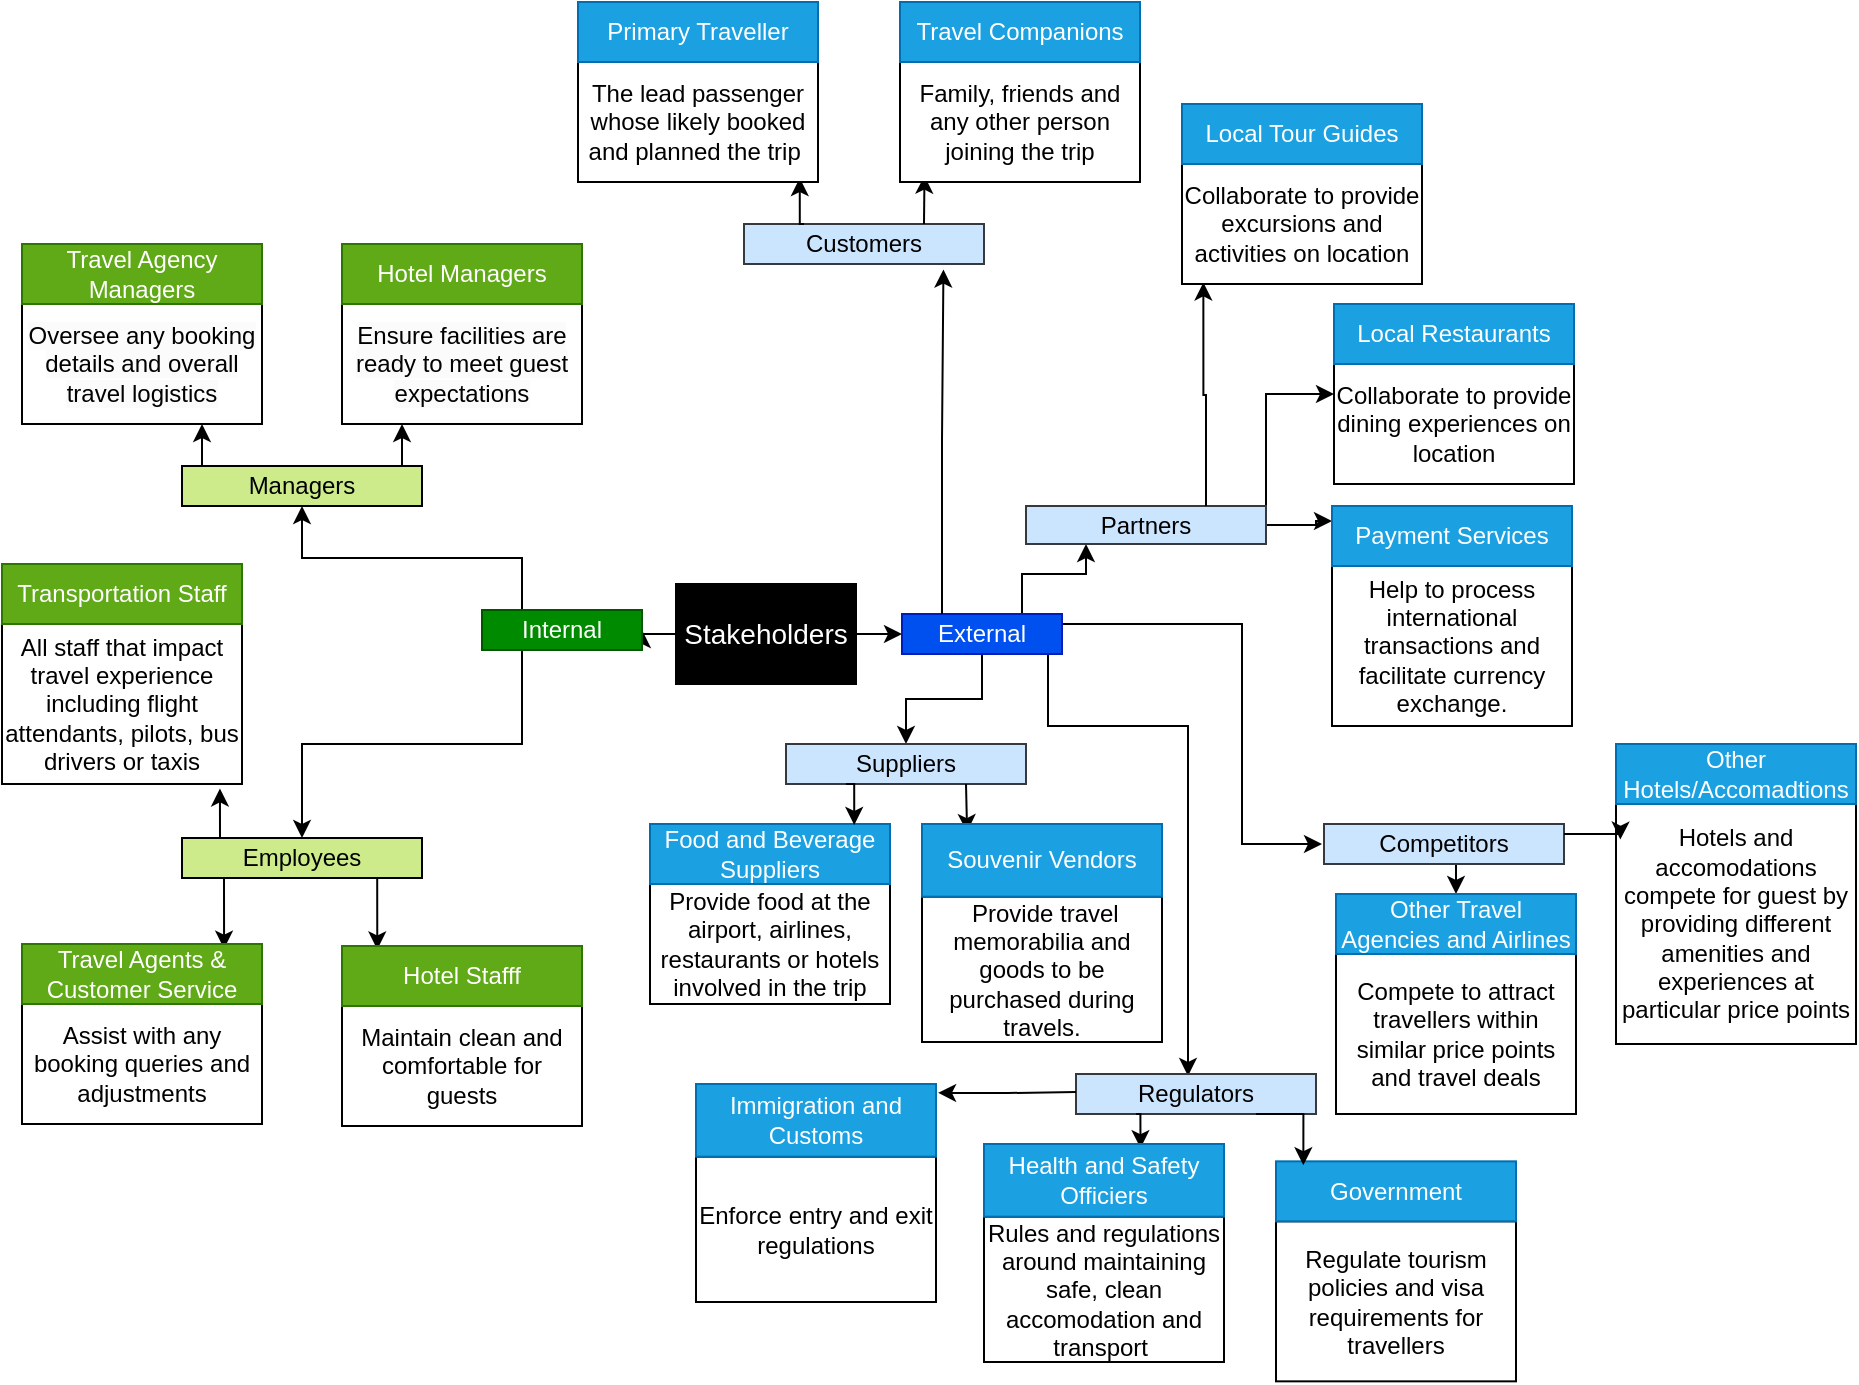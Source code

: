 <mxfile version="24.8.4">
  <diagram name="Page-1" id="8YRi8dTUrMT8eqwdldPJ">
    <mxGraphModel dx="1556" dy="877" grid="1" gridSize="10" guides="1" tooltips="1" connect="1" arrows="1" fold="1" page="1" pageScale="1" pageWidth="827" pageHeight="1169" math="0" shadow="0">
      <root>
        <mxCell id="0" />
        <mxCell id="1" parent="0" />
        <mxCell id="P5GfA2-9DteR8ejn-4df-150" style="edgeStyle=orthogonalEdgeStyle;rounded=0;orthogonalLoop=1;jettySize=auto;html=1;exitX=1;exitY=0.5;exitDx=0;exitDy=0;entryX=0;entryY=0.5;entryDx=0;entryDy=0;" edge="1" parent="1" source="P5GfA2-9DteR8ejn-4df-7" target="P5GfA2-9DteR8ejn-4df-44">
          <mxGeometry relative="1" as="geometry" />
        </mxCell>
        <mxCell id="P5GfA2-9DteR8ejn-4df-151" style="edgeStyle=orthogonalEdgeStyle;rounded=0;orthogonalLoop=1;jettySize=auto;html=1;exitX=0;exitY=0.5;exitDx=0;exitDy=0;entryX=1;entryY=0.5;entryDx=0;entryDy=0;" edge="1" parent="1" source="P5GfA2-9DteR8ejn-4df-7" target="P5GfA2-9DteR8ejn-4df-18">
          <mxGeometry relative="1" as="geometry" />
        </mxCell>
        <mxCell id="P5GfA2-9DteR8ejn-4df-7" value="&lt;font color=&quot;#ffffff&quot; style=&quot;font-size: 14px;&quot;&gt;Stakeholders&lt;/font&gt;" style="rounded=0;whiteSpace=wrap;html=1;fillColor=#000000;" vertex="1" parent="1">
          <mxGeometry x="350" y="320" width="90" height="50" as="geometry" />
        </mxCell>
        <mxCell id="P5GfA2-9DteR8ejn-4df-8" value="&lt;meta charset=&quot;utf-8&quot;&gt;&lt;span style=&quot;color: rgb(0, 0, 0); font-family: Helvetica; font-size: 12px; font-style: normal; font-variant-ligatures: normal; font-variant-caps: normal; font-weight: 400; letter-spacing: normal; orphans: 2; text-align: left; text-indent: 0px; text-transform: none; widows: 2; word-spacing: 0px; -webkit-text-stroke-width: 0px; white-space: normal; background-color: rgb(251, 251, 251); text-decoration-thickness: initial; text-decoration-style: initial; text-decoration-color: initial; display: inline !important; float: none;&quot;&gt;Oversee any booking details and overall travel logistics&lt;/span&gt;" style="rounded=0;whiteSpace=wrap;html=1;" vertex="1" parent="1">
          <mxGeometry x="23" y="180" width="120" height="60" as="geometry" />
        </mxCell>
        <mxCell id="P5GfA2-9DteR8ejn-4df-16" style="edgeStyle=orthogonalEdgeStyle;rounded=0;orthogonalLoop=1;jettySize=auto;html=1;exitX=0.25;exitY=0;exitDx=0;exitDy=0;entryX=0.75;entryY=1;entryDx=0;entryDy=0;" edge="1" parent="1" source="P5GfA2-9DteR8ejn-4df-10" target="P5GfA2-9DteR8ejn-4df-8">
          <mxGeometry relative="1" as="geometry" />
        </mxCell>
        <mxCell id="P5GfA2-9DteR8ejn-4df-17" style="edgeStyle=orthogonalEdgeStyle;rounded=0;orthogonalLoop=1;jettySize=auto;html=1;exitX=0.75;exitY=0;exitDx=0;exitDy=0;entryX=0.25;entryY=1;entryDx=0;entryDy=0;" edge="1" parent="1" source="P5GfA2-9DteR8ejn-4df-10" target="P5GfA2-9DteR8ejn-4df-14">
          <mxGeometry relative="1" as="geometry" />
        </mxCell>
        <mxCell id="P5GfA2-9DteR8ejn-4df-19" style="edgeStyle=orthogonalEdgeStyle;rounded=0;orthogonalLoop=1;jettySize=auto;html=1;exitX=0.25;exitY=0;exitDx=0;exitDy=0;entryX=0.5;entryY=1;entryDx=0;entryDy=0;" edge="1" parent="1" source="P5GfA2-9DteR8ejn-4df-18" target="P5GfA2-9DteR8ejn-4df-10">
          <mxGeometry relative="1" as="geometry" />
        </mxCell>
        <mxCell id="P5GfA2-9DteR8ejn-4df-10" value="Managers" style="rounded=0;whiteSpace=wrap;html=1;fillColor=#cdeb8b;strokeColor=default;" vertex="1" parent="1">
          <mxGeometry x="103" y="261" width="120" height="20" as="geometry" />
        </mxCell>
        <mxCell id="P5GfA2-9DteR8ejn-4df-14" value="&lt;span style=&quot;color: rgb(0, 0, 0); font-family: Helvetica; font-size: 12px; font-style: normal; font-variant-ligatures: normal; font-variant-caps: normal; font-weight: 400; letter-spacing: normal; orphans: 2; text-align: left; text-indent: 0px; text-transform: none; widows: 2; word-spacing: 0px; -webkit-text-stroke-width: 0px; white-space: normal; background-color: rgb(251, 251, 251); text-decoration-thickness: initial; text-decoration-style: initial; text-decoration-color: initial; display: inline !important; float: none;&quot;&gt;Ensure facilities are ready to meet guest expectations&lt;/span&gt;" style="rounded=0;whiteSpace=wrap;html=1;" vertex="1" parent="1">
          <mxGeometry x="183" y="180" width="120" height="60" as="geometry" />
        </mxCell>
        <mxCell id="P5GfA2-9DteR8ejn-4df-22" style="edgeStyle=orthogonalEdgeStyle;rounded=0;orthogonalLoop=1;jettySize=auto;html=1;exitX=0.25;exitY=1;exitDx=0;exitDy=0;entryX=0.5;entryY=0;entryDx=0;entryDy=0;" edge="1" parent="1" source="P5GfA2-9DteR8ejn-4df-18" target="P5GfA2-9DteR8ejn-4df-21">
          <mxGeometry relative="1" as="geometry" />
        </mxCell>
        <mxCell id="P5GfA2-9DteR8ejn-4df-18" value="Internal" style="rounded=0;whiteSpace=wrap;html=1;fillColor=#008a00;fontColor=#ffffff;strokeColor=#005700;" vertex="1" parent="1">
          <mxGeometry x="253" y="333" width="80" height="20" as="geometry" />
        </mxCell>
        <mxCell id="P5GfA2-9DteR8ejn-4df-21" value="Employees" style="rounded=0;whiteSpace=wrap;html=1;fillColor=#cdeb8b;strokeColor=default;" vertex="1" parent="1">
          <mxGeometry x="103" y="447" width="120" height="20" as="geometry" />
        </mxCell>
        <mxCell id="P5GfA2-9DteR8ejn-4df-23" value="&lt;span style=&quot;text-align: left;&quot;&gt;All staff that impact travel experience including flight attendants, pilots, bus drivers or taxis&lt;/span&gt;" style="rounded=0;whiteSpace=wrap;html=1;" vertex="1" parent="1">
          <mxGeometry x="13" y="340" width="120" height="80" as="geometry" />
        </mxCell>
        <mxCell id="P5GfA2-9DteR8ejn-4df-28" style="edgeStyle=orthogonalEdgeStyle;rounded=0;orthogonalLoop=1;jettySize=auto;html=1;exitX=0.25;exitY=0;exitDx=0;exitDy=0;entryX=0.908;entryY=1.028;entryDx=0;entryDy=0;entryPerimeter=0;" edge="1" parent="1" source="P5GfA2-9DteR8ejn-4df-21" target="P5GfA2-9DteR8ejn-4df-23">
          <mxGeometry relative="1" as="geometry" />
        </mxCell>
        <mxCell id="P5GfA2-9DteR8ejn-4df-42" style="edgeStyle=orthogonalEdgeStyle;rounded=0;orthogonalLoop=1;jettySize=auto;html=1;exitX=0.25;exitY=1;exitDx=0;exitDy=0;entryX=0.842;entryY=0.078;entryDx=0;entryDy=0;entryPerimeter=0;" edge="1" parent="1" source="P5GfA2-9DteR8ejn-4df-21" target="P5GfA2-9DteR8ejn-4df-31">
          <mxGeometry relative="1" as="geometry" />
        </mxCell>
        <mxCell id="P5GfA2-9DteR8ejn-4df-89" style="edgeStyle=orthogonalEdgeStyle;rounded=0;orthogonalLoop=1;jettySize=auto;html=1;exitX=0.5;exitY=1;exitDx=0;exitDy=0;entryX=0.5;entryY=0;entryDx=0;entryDy=0;" edge="1" parent="1" source="P5GfA2-9DteR8ejn-4df-44" target="P5GfA2-9DteR8ejn-4df-88">
          <mxGeometry relative="1" as="geometry" />
        </mxCell>
        <mxCell id="P5GfA2-9DteR8ejn-4df-117" style="edgeStyle=orthogonalEdgeStyle;rounded=0;orthogonalLoop=1;jettySize=auto;html=1;exitX=1;exitY=1;exitDx=0;exitDy=0;entryX=0.5;entryY=0;entryDx=0;entryDy=0;" edge="1" parent="1" source="P5GfA2-9DteR8ejn-4df-44">
          <mxGeometry relative="1" as="geometry">
            <mxPoint x="536.0" y="346" as="sourcePoint" />
            <mxPoint x="606.0" y="566" as="targetPoint" />
            <Array as="points">
              <mxPoint x="536" y="355" />
              <mxPoint x="536" y="391" />
              <mxPoint x="606" y="391" />
            </Array>
          </mxGeometry>
        </mxCell>
        <mxCell id="P5GfA2-9DteR8ejn-4df-122" style="edgeStyle=orthogonalEdgeStyle;rounded=0;orthogonalLoop=1;jettySize=auto;html=1;exitX=1;exitY=0.25;exitDx=0;exitDy=0;entryX=0;entryY=0.5;entryDx=0;entryDy=0;" edge="1" parent="1" source="P5GfA2-9DteR8ejn-4df-44">
          <mxGeometry relative="1" as="geometry">
            <mxPoint x="673" y="450" as="targetPoint" />
            <Array as="points">
              <mxPoint x="633" y="340" />
              <mxPoint x="633" y="450" />
            </Array>
          </mxGeometry>
        </mxCell>
        <mxCell id="P5GfA2-9DteR8ejn-4df-137" style="edgeStyle=orthogonalEdgeStyle;rounded=0;orthogonalLoop=1;jettySize=auto;html=1;exitX=0.75;exitY=0;exitDx=0;exitDy=0;entryX=0.25;entryY=1;entryDx=0;entryDy=0;" edge="1" parent="1" source="P5GfA2-9DteR8ejn-4df-44" target="P5GfA2-9DteR8ejn-4df-48">
          <mxGeometry relative="1" as="geometry" />
        </mxCell>
        <mxCell id="P5GfA2-9DteR8ejn-4df-44" value="External" style="rounded=0;whiteSpace=wrap;html=1;fillColor=#0050ef;fontColor=#ffffff;strokeColor=#001DBC;" vertex="1" parent="1">
          <mxGeometry x="463" y="335" width="80" height="20" as="geometry" />
        </mxCell>
        <mxCell id="P5GfA2-9DteR8ejn-4df-45" value="Customers&lt;span style=&quot;color: rgba(0, 0, 0, 0); font-family: monospace; font-size: 0px; text-align: start; text-wrap: nowrap;&quot;&gt;%3CmxGraphModel%3E%3Croot%3E%3CmxCell%20id%3D%220%22%2F%3E%3CmxCell%20id%3D%221%22%20parent%3D%220%22%2F%3E%3CmxCell%20id%3D%222%22%20value%3D%22Employees%22%20style%3D%22rounded%3D0%3BwhiteSpace%3Dwrap%3Bhtml%3D1%3B%22%20vertex%3D%221%22%20parent%3D%221%22%3E%3CmxGeometry%20x%3D%22120%22%20y%3D%22447%22%20width%3D%22120%22%20height%3D%2220%22%20as%3D%22geometry%22%2F%3E%3C%2FmxCell%3E%3C%2Froot%3E%3C%2FmxGraphModel%3E&lt;/span&gt;" style="rounded=0;whiteSpace=wrap;html=1;fillColor=#cce5ff;strokeColor=#36393d;" vertex="1" parent="1">
          <mxGeometry x="384" y="140" width="120" height="20" as="geometry" />
        </mxCell>
        <mxCell id="P5GfA2-9DteR8ejn-4df-46" style="edgeStyle=orthogonalEdgeStyle;rounded=0;orthogonalLoop=1;jettySize=auto;html=1;exitX=0.75;exitY=1;exitDx=0;exitDy=0;entryX=0.147;entryY=0.057;entryDx=0;entryDy=0;entryPerimeter=0;" edge="1" parent="1" source="P5GfA2-9DteR8ejn-4df-21" target="P5GfA2-9DteR8ejn-4df-41">
          <mxGeometry relative="1" as="geometry" />
        </mxCell>
        <mxCell id="P5GfA2-9DteR8ejn-4df-139" style="edgeStyle=orthogonalEdgeStyle;rounded=0;orthogonalLoop=1;jettySize=auto;html=1;exitX=1;exitY=0;exitDx=0;exitDy=0;entryX=0;entryY=0.25;entryDx=0;entryDy=0;" edge="1" parent="1" source="P5GfA2-9DteR8ejn-4df-48" target="P5GfA2-9DteR8ejn-4df-69">
          <mxGeometry relative="1" as="geometry" />
        </mxCell>
        <mxCell id="P5GfA2-9DteR8ejn-4df-143" style="edgeStyle=orthogonalEdgeStyle;rounded=0;orthogonalLoop=1;jettySize=auto;html=1;exitX=1;exitY=0.5;exitDx=0;exitDy=0;entryX=0;entryY=0.25;entryDx=0;entryDy=0;" edge="1" parent="1" source="P5GfA2-9DteR8ejn-4df-48" target="P5GfA2-9DteR8ejn-4df-73">
          <mxGeometry relative="1" as="geometry">
            <Array as="points">
              <mxPoint x="670" y="291" />
              <mxPoint x="670" y="288" />
            </Array>
          </mxGeometry>
        </mxCell>
        <mxCell id="P5GfA2-9DteR8ejn-4df-48" value="Partners" style="rounded=0;whiteSpace=wrap;html=1;fillColor=#cce5ff;strokeColor=#36393d;" vertex="1" parent="1">
          <mxGeometry x="525" y="281" width="120" height="19" as="geometry" />
        </mxCell>
        <mxCell id="P5GfA2-9DteR8ejn-4df-60" style="edgeStyle=orthogonalEdgeStyle;rounded=0;orthogonalLoop=1;jettySize=auto;html=1;exitX=0.25;exitY=0;exitDx=0;exitDy=0;entryX=0.924;entryY=0.967;entryDx=0;entryDy=0;entryPerimeter=0;" edge="1" parent="1" source="P5GfA2-9DteR8ejn-4df-45" target="P5GfA2-9DteR8ejn-4df-50">
          <mxGeometry relative="1" as="geometry" />
        </mxCell>
        <mxCell id="P5GfA2-9DteR8ejn-4df-62" style="edgeStyle=orthogonalEdgeStyle;rounded=0;orthogonalLoop=1;jettySize=auto;html=1;exitX=0.75;exitY=0;exitDx=0;exitDy=0;entryX=0.102;entryY=0.947;entryDx=0;entryDy=0;entryPerimeter=0;" edge="1" parent="1" source="P5GfA2-9DteR8ejn-4df-45" target="P5GfA2-9DteR8ejn-4df-58">
          <mxGeometry relative="1" as="geometry" />
        </mxCell>
        <mxCell id="P5GfA2-9DteR8ejn-4df-72" value="&lt;div style=&quot;&quot;&gt;&lt;span style=&quot;text-align: left;&quot;&gt;Help to process international transactions and facilitate currency exchange.&lt;/span&gt;&lt;br&gt;&lt;/div&gt;" style="rounded=0;whiteSpace=wrap;html=1;align=center;" vertex="1" parent="1">
          <mxGeometry x="678" y="311" width="120" height="80" as="geometry" />
        </mxCell>
        <mxCell id="P5GfA2-9DteR8ejn-4df-73" value="&lt;div style=&quot;&quot;&gt;Payment Services&lt;/div&gt;" style="rounded=0;whiteSpace=wrap;html=1;align=center;fillColor=#1ba1e2;fontColor=#ffffff;strokeColor=#006EAF;" vertex="1" parent="1">
          <mxGeometry x="678" y="281" width="120" height="30" as="geometry" />
        </mxCell>
        <mxCell id="P5GfA2-9DteR8ejn-4df-86" style="edgeStyle=orthogonalEdgeStyle;rounded=0;orthogonalLoop=1;jettySize=auto;html=1;exitX=0.25;exitY=0;exitDx=0;exitDy=0;entryX=0.831;entryY=1.139;entryDx=0;entryDy=0;entryPerimeter=0;" edge="1" parent="1" source="P5GfA2-9DteR8ejn-4df-44" target="P5GfA2-9DteR8ejn-4df-45">
          <mxGeometry relative="1" as="geometry" />
        </mxCell>
        <mxCell id="P5GfA2-9DteR8ejn-4df-88" value="Suppliers" style="rounded=0;whiteSpace=wrap;html=1;fillColor=#cce5ff;strokeColor=#36393d;" vertex="1" parent="1">
          <mxGeometry x="405" y="400" width="120" height="20" as="geometry" />
        </mxCell>
        <mxCell id="P5GfA2-9DteR8ejn-4df-100" value="Regulators" style="rounded=0;whiteSpace=wrap;html=1;fillColor=#cce5ff;strokeColor=#36393d;" vertex="1" parent="1">
          <mxGeometry x="550" y="565" width="120" height="20" as="geometry" />
        </mxCell>
        <mxCell id="P5GfA2-9DteR8ejn-4df-91" value="&lt;div style=&quot;&quot;&gt;&lt;span style=&quot;text-align: left;&quot;&gt;Provide food at the airport, airlines, restaurants or hotels involved in the trip&lt;/span&gt;&lt;br&gt;&lt;/div&gt;" style="rounded=0;whiteSpace=wrap;html=1;align=center;" vertex="1" parent="1">
          <mxGeometry x="337" y="470" width="120" height="60" as="geometry" />
        </mxCell>
        <mxCell id="P5GfA2-9DteR8ejn-4df-92" value="&lt;div style=&quot;&quot;&gt;Food and Beverage Suppliers&lt;/div&gt;" style="rounded=0;whiteSpace=wrap;html=1;align=center;fillColor=#1ba1e2;fontColor=#ffffff;strokeColor=#006EAF;" vertex="1" parent="1">
          <mxGeometry x="337" y="440" width="120" height="30" as="geometry" />
        </mxCell>
        <mxCell id="P5GfA2-9DteR8ejn-4df-114" style="edgeStyle=orthogonalEdgeStyle;rounded=0;orthogonalLoop=1;jettySize=auto;html=1;exitX=0.75;exitY=1;exitDx=0;exitDy=0;entryX=0.188;entryY=0.111;entryDx=0;entryDy=0;entryPerimeter=0;" edge="1" parent="1" source="P5GfA2-9DteR8ejn-4df-88" target="P5GfA2-9DteR8ejn-4df-97">
          <mxGeometry relative="1" as="geometry" />
        </mxCell>
        <mxCell id="P5GfA2-9DteR8ejn-4df-115" style="edgeStyle=orthogonalEdgeStyle;rounded=0;orthogonalLoop=1;jettySize=auto;html=1;exitX=0.25;exitY=1;exitDx=0;exitDy=0;entryX=0.851;entryY=0.016;entryDx=0;entryDy=0;entryPerimeter=0;" edge="1" parent="1" source="P5GfA2-9DteR8ejn-4df-88" target="P5GfA2-9DteR8ejn-4df-92">
          <mxGeometry relative="1" as="geometry" />
        </mxCell>
        <mxCell id="P5GfA2-9DteR8ejn-4df-146" style="edgeStyle=orthogonalEdgeStyle;rounded=0;orthogonalLoop=1;jettySize=auto;html=1;exitX=0.5;exitY=1;exitDx=0;exitDy=0;entryX=0.5;entryY=0;entryDx=0;entryDy=0;" edge="1" parent="1" source="P5GfA2-9DteR8ejn-4df-119" target="P5GfA2-9DteR8ejn-4df-131">
          <mxGeometry relative="1" as="geometry" />
        </mxCell>
        <mxCell id="P5GfA2-9DteR8ejn-4df-119" value="Competitors" style="rounded=0;whiteSpace=wrap;html=1;fillColor=#cce5ff;strokeColor=#36393d;" vertex="1" parent="1">
          <mxGeometry x="674" y="440" width="120" height="20" as="geometry" />
        </mxCell>
        <mxCell id="P5GfA2-9DteR8ejn-4df-128" value="Hotels and accomodations compete for guest by providing different amenities and experiences at particular price points" style="rounded=0;whiteSpace=wrap;html=1;align=center;" vertex="1" parent="1">
          <mxGeometry x="820" y="430" width="120" height="120" as="geometry" />
        </mxCell>
        <mxCell id="P5GfA2-9DteR8ejn-4df-129" value="&lt;div style=&quot;&quot;&gt;Other Hotels/Accomadtions&lt;/div&gt;" style="rounded=0;whiteSpace=wrap;html=1;align=center;fillColor=#1ba1e2;fontColor=#ffffff;strokeColor=#006EAF;" vertex="1" parent="1">
          <mxGeometry x="820" y="400" width="120" height="30" as="geometry" />
        </mxCell>
        <mxCell id="P5GfA2-9DteR8ejn-4df-133" value="&lt;div style=&quot;&quot;&gt;&lt;span style=&quot;text-align: left;&quot;&gt;Regulate tourism policies and visa requirements for travellers&lt;/span&gt;&lt;br&gt;&lt;/div&gt;" style="rounded=0;whiteSpace=wrap;html=1;align=center;" vertex="1" parent="1">
          <mxGeometry x="650" y="638.67" width="120" height="80" as="geometry" />
        </mxCell>
        <mxCell id="P5GfA2-9DteR8ejn-4df-134" value="&lt;div style=&quot;&quot;&gt;Government&lt;/div&gt;" style="rounded=0;whiteSpace=wrap;html=1;align=center;fillColor=#1ba1e2;fontColor=#ffffff;strokeColor=#006EAF;" vertex="1" parent="1">
          <mxGeometry x="650" y="608.67" width="120" height="30" as="geometry" />
        </mxCell>
        <mxCell id="P5GfA2-9DteR8ejn-4df-138" style="edgeStyle=orthogonalEdgeStyle;rounded=0;orthogonalLoop=1;jettySize=auto;html=1;exitX=0.75;exitY=0;exitDx=0;exitDy=0;entryX=0.089;entryY=0.987;entryDx=0;entryDy=0;entryPerimeter=0;" edge="1" parent="1" source="P5GfA2-9DteR8ejn-4df-48" target="P5GfA2-9DteR8ejn-4df-66">
          <mxGeometry relative="1" as="geometry" />
        </mxCell>
        <mxCell id="P5GfA2-9DteR8ejn-4df-145" style="edgeStyle=orthogonalEdgeStyle;rounded=0;orthogonalLoop=1;jettySize=auto;html=1;exitX=1;exitY=0.25;exitDx=0;exitDy=0;entryX=0.018;entryY=0.148;entryDx=0;entryDy=0;entryPerimeter=0;" edge="1" parent="1" source="P5GfA2-9DteR8ejn-4df-119" target="P5GfA2-9DteR8ejn-4df-128">
          <mxGeometry relative="1" as="geometry" />
        </mxCell>
        <mxCell id="P5GfA2-9DteR8ejn-4df-147" style="edgeStyle=orthogonalEdgeStyle;rounded=0;orthogonalLoop=1;jettySize=auto;html=1;exitX=0.25;exitY=1;exitDx=0;exitDy=0;entryX=0.652;entryY=0.057;entryDx=0;entryDy=0;entryPerimeter=0;" edge="1" parent="1" source="P5GfA2-9DteR8ejn-4df-100" target="P5GfA2-9DteR8ejn-4df-110">
          <mxGeometry relative="1" as="geometry" />
        </mxCell>
        <mxCell id="P5GfA2-9DteR8ejn-4df-148" style="edgeStyle=orthogonalEdgeStyle;rounded=0;orthogonalLoop=1;jettySize=auto;html=1;entryX=0.917;entryY=0.122;entryDx=0;entryDy=0;entryPerimeter=0;" edge="1" parent="1">
          <mxGeometry relative="1" as="geometry">
            <mxPoint x="550" y="574" as="sourcePoint" />
            <mxPoint x="481.04" y="574.433" as="targetPoint" />
          </mxGeometry>
        </mxCell>
        <mxCell id="P5GfA2-9DteR8ejn-4df-149" style="edgeStyle=orthogonalEdgeStyle;rounded=0;orthogonalLoop=1;jettySize=auto;html=1;exitX=0.75;exitY=1;exitDx=0;exitDy=0;entryX=0.114;entryY=0.065;entryDx=0;entryDy=0;entryPerimeter=0;" edge="1" parent="1" source="P5GfA2-9DteR8ejn-4df-100" target="P5GfA2-9DteR8ejn-4df-134">
          <mxGeometry relative="1" as="geometry" />
        </mxCell>
        <mxCell id="P5GfA2-9DteR8ejn-4df-152" value="" style="group;movable=1;resizable=1;rotatable=1;deletable=1;editable=1;locked=0;connectable=1;" vertex="1" connectable="0" parent="1">
          <mxGeometry x="13" y="150" width="290" height="440" as="geometry" />
        </mxCell>
        <mxCell id="P5GfA2-9DteR8ejn-4df-12" value="&lt;span style=&quot;text-align: left;&quot;&gt;Travel Agency Managers&lt;/span&gt;" style="rounded=0;whiteSpace=wrap;html=1;fillColor=#60a917;fontColor=#ffffff;strokeColor=#2D7600;" vertex="1" parent="P5GfA2-9DteR8ejn-4df-152">
          <mxGeometry x="10" width="120" height="30" as="geometry" />
        </mxCell>
        <mxCell id="P5GfA2-9DteR8ejn-4df-15" value="Hotel Managers" style="rounded=0;whiteSpace=wrap;html=1;fillColor=#60a917;fontColor=#ffffff;strokeColor=#2D7600;" vertex="1" parent="P5GfA2-9DteR8ejn-4df-152">
          <mxGeometry x="170" width="120" height="30" as="geometry" />
        </mxCell>
        <mxCell id="P5GfA2-9DteR8ejn-4df-24" value="&lt;div style=&quot;text-align: left;&quot;&gt;Transportation Staff&lt;/div&gt;" style="rounded=0;whiteSpace=wrap;html=1;fillColor=#60a917;fontColor=#ffffff;strokeColor=#2D7600;" vertex="1" parent="P5GfA2-9DteR8ejn-4df-152">
          <mxGeometry y="160" width="120" height="30" as="geometry" />
        </mxCell>
        <mxCell id="P5GfA2-9DteR8ejn-4df-38" value="" style="group" vertex="1" connectable="0" parent="P5GfA2-9DteR8ejn-4df-152">
          <mxGeometry x="10" y="350" width="120" height="90" as="geometry" />
        </mxCell>
        <mxCell id="P5GfA2-9DteR8ejn-4df-30" value="&lt;span style=&quot;text-align: left;&quot;&gt;Assist with any booking queries and adjustments&lt;/span&gt;" style="rounded=0;whiteSpace=wrap;html=1;" vertex="1" parent="P5GfA2-9DteR8ejn-4df-38">
          <mxGeometry y="30" width="120" height="60" as="geometry" />
        </mxCell>
        <mxCell id="P5GfA2-9DteR8ejn-4df-31" value="&lt;div style=&quot;&quot;&gt;Travel Agents &amp;amp; Customer Service&lt;/div&gt;" style="rounded=0;whiteSpace=wrap;html=1;align=center;fillColor=#60a917;fontColor=#ffffff;strokeColor=#2D7600;" vertex="1" parent="P5GfA2-9DteR8ejn-4df-38">
          <mxGeometry width="120" height="30" as="geometry" />
        </mxCell>
        <mxCell id="P5GfA2-9DteR8ejn-4df-50" value="&lt;div style=&quot;&quot;&gt;&lt;span style=&quot;background-color: initial; font-size: 12px;&quot;&gt;The lead passenger whose likely booked and planned the trip&amp;nbsp;&lt;/span&gt;&lt;/div&gt;" style="rounded=0;whiteSpace=wrap;html=1;align=center;" vertex="1" parent="1">
          <mxGeometry x="301" y="59" width="120" height="60" as="geometry" />
        </mxCell>
        <mxCell id="P5GfA2-9DteR8ejn-4df-51" value="&lt;div style=&quot;&quot;&gt;Primary Traveller&lt;/div&gt;" style="rounded=0;whiteSpace=wrap;html=1;align=center;fillColor=#1ba1e2;fontColor=#ffffff;strokeColor=#006EAF;" vertex="1" parent="1">
          <mxGeometry x="301" y="29" width="120" height="30" as="geometry" />
        </mxCell>
        <mxCell id="P5GfA2-9DteR8ejn-4df-58" value="&lt;div style=&quot;&quot;&gt;&lt;span style=&quot;background-color: initial; font-size: 12px;&quot;&gt;Family, friends and any other person joining the trip&lt;/span&gt;&lt;/div&gt;" style="rounded=0;whiteSpace=wrap;html=1;align=center;" vertex="1" parent="1">
          <mxGeometry x="462" y="59" width="120" height="60" as="geometry" />
        </mxCell>
        <mxCell id="P5GfA2-9DteR8ejn-4df-59" value="&lt;div style=&quot;&quot;&gt;Travel Companions&lt;/div&gt;" style="rounded=0;whiteSpace=wrap;html=1;align=center;fillColor=#1ba1e2;fontColor=#ffffff;strokeColor=#006EAF;" vertex="1" parent="1">
          <mxGeometry x="462" y="29" width="120" height="30" as="geometry" />
        </mxCell>
        <mxCell id="P5GfA2-9DteR8ejn-4df-66" value="&lt;div style=&quot;&quot;&gt;&lt;span style=&quot;text-align: left;&quot;&gt;Collaborate to provide excursions and activities on location&lt;/span&gt;&lt;br&gt;&lt;/div&gt;" style="rounded=0;whiteSpace=wrap;html=1;align=center;" vertex="1" parent="1">
          <mxGeometry x="603" y="110" width="120" height="60" as="geometry" />
        </mxCell>
        <mxCell id="P5GfA2-9DteR8ejn-4df-67" value="&lt;div style=&quot;&quot;&gt;Local Tour Guides&lt;/div&gt;" style="rounded=0;whiteSpace=wrap;html=1;align=center;fillColor=#1ba1e2;fontColor=#ffffff;strokeColor=#006EAF;" vertex="1" parent="1">
          <mxGeometry x="603" y="80" width="120" height="30" as="geometry" />
        </mxCell>
        <mxCell id="P5GfA2-9DteR8ejn-4df-69" value="&lt;div style=&quot;&quot;&gt;&lt;span style=&quot;text-align: left;&quot;&gt;Collaborate to provide dining experiences on location&lt;/span&gt;&lt;br&gt;&lt;/div&gt;" style="rounded=0;whiteSpace=wrap;html=1;align=center;" vertex="1" parent="1">
          <mxGeometry x="679" y="210" width="120" height="60" as="geometry" />
        </mxCell>
        <mxCell id="P5GfA2-9DteR8ejn-4df-70" value="&lt;div style=&quot;&quot;&gt;Local Restaurants&lt;/div&gt;" style="rounded=0;whiteSpace=wrap;html=1;align=center;fillColor=#1ba1e2;fontColor=#ffffff;strokeColor=#006EAF;" vertex="1" parent="1">
          <mxGeometry x="679" y="180" width="120" height="30" as="geometry" />
        </mxCell>
        <mxCell id="P5GfA2-9DteR8ejn-4df-130" value="&lt;div style=&quot;&quot;&gt;&lt;span style=&quot;text-align: left;&quot;&gt;Compete to attract travellers within similar price points and travel deals&lt;/span&gt;&lt;br&gt;&lt;/div&gt;" style="rounded=0;whiteSpace=wrap;html=1;align=center;" vertex="1" parent="1">
          <mxGeometry x="680" y="505" width="120" height="80" as="geometry" />
        </mxCell>
        <mxCell id="P5GfA2-9DteR8ejn-4df-131" value="&lt;div style=&quot;&quot;&gt;Other Travel Agencies and Airlines&lt;/div&gt;" style="rounded=0;whiteSpace=wrap;html=1;align=center;fillColor=#1ba1e2;fontColor=#ffffff;strokeColor=#006EAF;" vertex="1" parent="1">
          <mxGeometry x="680" y="475" width="120" height="30" as="geometry" />
        </mxCell>
        <mxCell id="P5GfA2-9DteR8ejn-4df-109" value="&lt;div style=&quot;&quot;&gt;Rules and regulations around maintaining safe, clean accomodation and transport&amp;nbsp;&lt;/div&gt;" style="rounded=0;whiteSpace=wrap;html=1;align=center;" vertex="1" parent="1">
          <mxGeometry x="504" y="636.333" width="120" height="72.667" as="geometry" />
        </mxCell>
        <mxCell id="P5GfA2-9DteR8ejn-4df-110" value="&lt;div style=&quot;&quot;&gt;Health and Safety Officiers&lt;/div&gt;" style="rounded=0;whiteSpace=wrap;html=1;align=center;fillColor=#1ba1e2;fontColor=#ffffff;strokeColor=#006EAF;" vertex="1" parent="1">
          <mxGeometry x="504" y="600" width="120" height="36.333" as="geometry" />
        </mxCell>
        <mxCell id="P5GfA2-9DteR8ejn-4df-103" value="" style="group" vertex="1" connectable="0" parent="1">
          <mxGeometry x="360" y="570" width="120" height="109" as="geometry" />
        </mxCell>
        <mxCell id="P5GfA2-9DteR8ejn-4df-104" value="&lt;div style=&quot;&quot;&gt;&lt;span style=&quot;text-align: left;&quot;&gt;Enforce entry and exit regulations&lt;/span&gt;&lt;br&gt;&lt;/div&gt;" style="rounded=0;whiteSpace=wrap;html=1;align=center;" vertex="1" parent="P5GfA2-9DteR8ejn-4df-103">
          <mxGeometry y="36.333" width="120" height="72.667" as="geometry" />
        </mxCell>
        <mxCell id="P5GfA2-9DteR8ejn-4df-105" value="&lt;div style=&quot;&quot;&gt;Immigration and Customs&lt;/div&gt;" style="rounded=0;whiteSpace=wrap;html=1;align=center;fillColor=#1ba1e2;fontColor=#ffffff;strokeColor=#006EAF;" vertex="1" parent="1">
          <mxGeometry x="360" y="570" width="120" height="36.333" as="geometry" />
        </mxCell>
        <mxCell id="P5GfA2-9DteR8ejn-4df-123" style="edgeStyle=orthogonalEdgeStyle;rounded=0;orthogonalLoop=1;jettySize=auto;html=1;exitX=0.5;exitY=1;exitDx=0;exitDy=0;" edge="1" parent="1" source="P5GfA2-9DteR8ejn-4df-105" target="P5GfA2-9DteR8ejn-4df-105">
          <mxGeometry relative="1" as="geometry" />
        </mxCell>
        <mxCell id="P5GfA2-9DteR8ejn-4df-96" value="&lt;div style=&quot;&quot;&gt;&lt;span style=&quot;text-align: left;&quot;&gt;&amp;nbsp;Provide travel memorabilia and goods to be purchased during travels.&lt;/span&gt;&lt;br&gt;&lt;/div&gt;" style="rounded=0;whiteSpace=wrap;html=1;align=center;" vertex="1" parent="1">
          <mxGeometry x="473" y="476.333" width="120" height="72.667" as="geometry" />
        </mxCell>
        <mxCell id="P5GfA2-9DteR8ejn-4df-97" value="&lt;div style=&quot;&quot;&gt;Souvenir Vendors&lt;/div&gt;" style="rounded=0;whiteSpace=wrap;html=1;align=center;fillColor=#1ba1e2;fontColor=#ffffff;strokeColor=#006EAF;" vertex="1" parent="1">
          <mxGeometry x="473" y="440" width="120" height="36.333" as="geometry" />
        </mxCell>
        <mxCell id="P5GfA2-9DteR8ejn-4df-40" value="&lt;span style=&quot;text-align: left;&quot;&gt;Maintain clean and comfortable for guests&lt;/span&gt;" style="rounded=0;whiteSpace=wrap;html=1;" vertex="1" parent="1">
          <mxGeometry x="183" y="531" width="120" height="60" as="geometry" />
        </mxCell>
        <mxCell id="P5GfA2-9DteR8ejn-4df-41" value="&lt;div style=&quot;&quot;&gt;Hotel Stafff&lt;/div&gt;" style="rounded=0;whiteSpace=wrap;html=1;align=center;fillColor=#60a917;fontColor=#ffffff;strokeColor=#2D7600;" vertex="1" parent="1">
          <mxGeometry x="183" y="501" width="120" height="30" as="geometry" />
        </mxCell>
      </root>
    </mxGraphModel>
  </diagram>
</mxfile>
